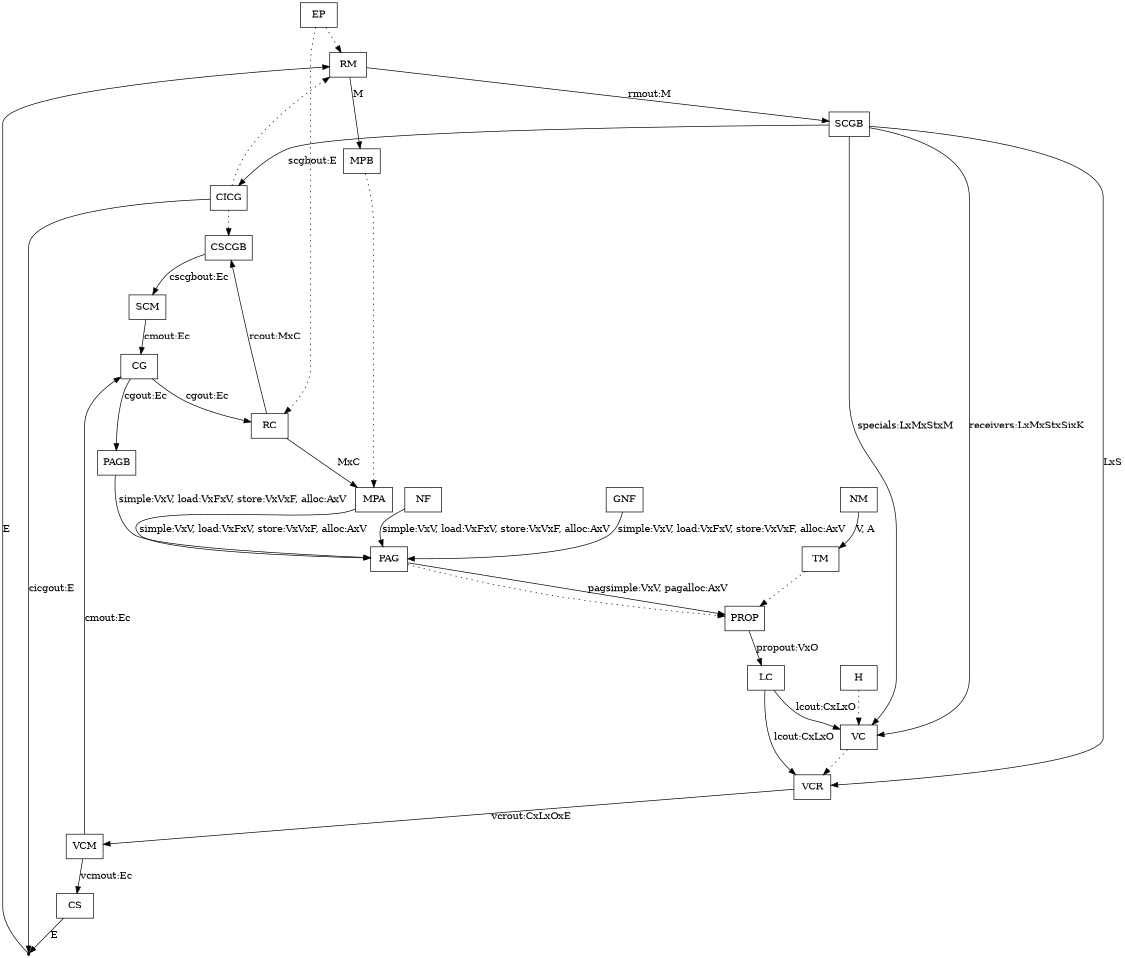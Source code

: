 digraph overview {
    size="7.5,10";
    mclimit=10.0;
    nslimit=10.0;
    node [shape=box];
    EP -> RM [style=dotted];
    EP -> RC [style=dotted];
    RM -> SCGB [label="rmout:M"];
    SCGB -> CICG [label="scgbout:E"];
    CICG -> A2 [label="cicgout:E"];
    CICG -> RM [style=dotted];
    RC -> CSCGB [label="rcout:MxC"];
    CSCGB -> SCM [label="cscgbout:Ec"];
    SCM -> CG [label="cmout:Ec"];
    CG -> RC [label="cgout:Ec"];
    VCM -> CS [label="vcmout:Ec"];
    VCM -> CG [label="cmout:Ec"];
    VCR -> VCM [label="vcrout:CxLxOxE"];
    LC -> VCR [label="lcout:CxLxO"];
    PAG -> PROP [label="pagsimple:VxV, pagalloc:AxV"];
    PAGB -> PAG [label="simple:VxV, load:VxFxV, store:VxVxF, alloc:AxV"];
    NF -> PAG [label="simple:VxV, load:VxFxV, store:VxVxF, alloc:AxV"];
    CG -> PAGB [label="cgout:Ec"];
    PROP -> LC [label="propout:VxO"];
    LC -> VC [label="lcout:CxLxO"];
    SCGB -> VC [label="receivers:LxMxStxSixK"];
    SCGB -> VC [label="specials:LxMxStxM"];
    CS -> A2 [label="E"];
    A2 -> RM [label="E"];
    SCGB -> VCR [label="LxS"];
    CICG -> CSCGB [style=dotted];
    VC -> VCR [style=dotted];
    PAG -> PROP [style=dotted];
    H -> VC [style=dotted];
    A2 [shape=point];
    MPA -> PAG [label="simple:VxV, load:VxFxV, store:VxVxF, alloc:AxV"];
    GNF -> PAG [label="simple:VxV, load:VxFxV, store:VxVxF, alloc:AxV"];
    RM -> MPB [label="M"];
    RC -> MPA [label="MxC"];
    MPB -> MPA [style=dotted];
    NM -> TM [label="V, A"];
    TM -> PROP [style=dotted];
}

